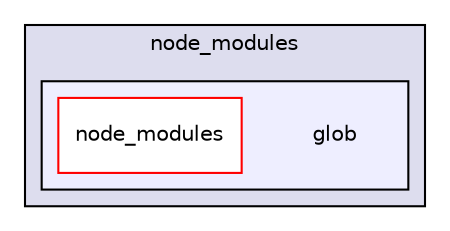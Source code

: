 digraph "gulp-src/node_modules/gulp/node_modules/vinyl-fs/node_modules/glob-stream/node_modules/glob" {
  compound=true
  node [ fontsize="10", fontname="Helvetica"];
  edge [ labelfontsize="10", labelfontname="Helvetica"];
  subgraph clusterdir_47336bd2926e90de8ec221555b0453d5 {
    graph [ bgcolor="#ddddee", pencolor="black", label="node_modules" fontname="Helvetica", fontsize="10", URL="dir_47336bd2926e90de8ec221555b0453d5.html"]
  subgraph clusterdir_510957c318cda115bbd0ddc57f55f40f {
    graph [ bgcolor="#eeeeff", pencolor="black", label="" URL="dir_510957c318cda115bbd0ddc57f55f40f.html"];
    dir_510957c318cda115bbd0ddc57f55f40f [shape=plaintext label="glob"];
    dir_2263bb197411a9eb923e2e9116c4cecc [shape=box label="node_modules" color="red" fillcolor="white" style="filled" URL="dir_2263bb197411a9eb923e2e9116c4cecc.html"];
  }
  }
}
